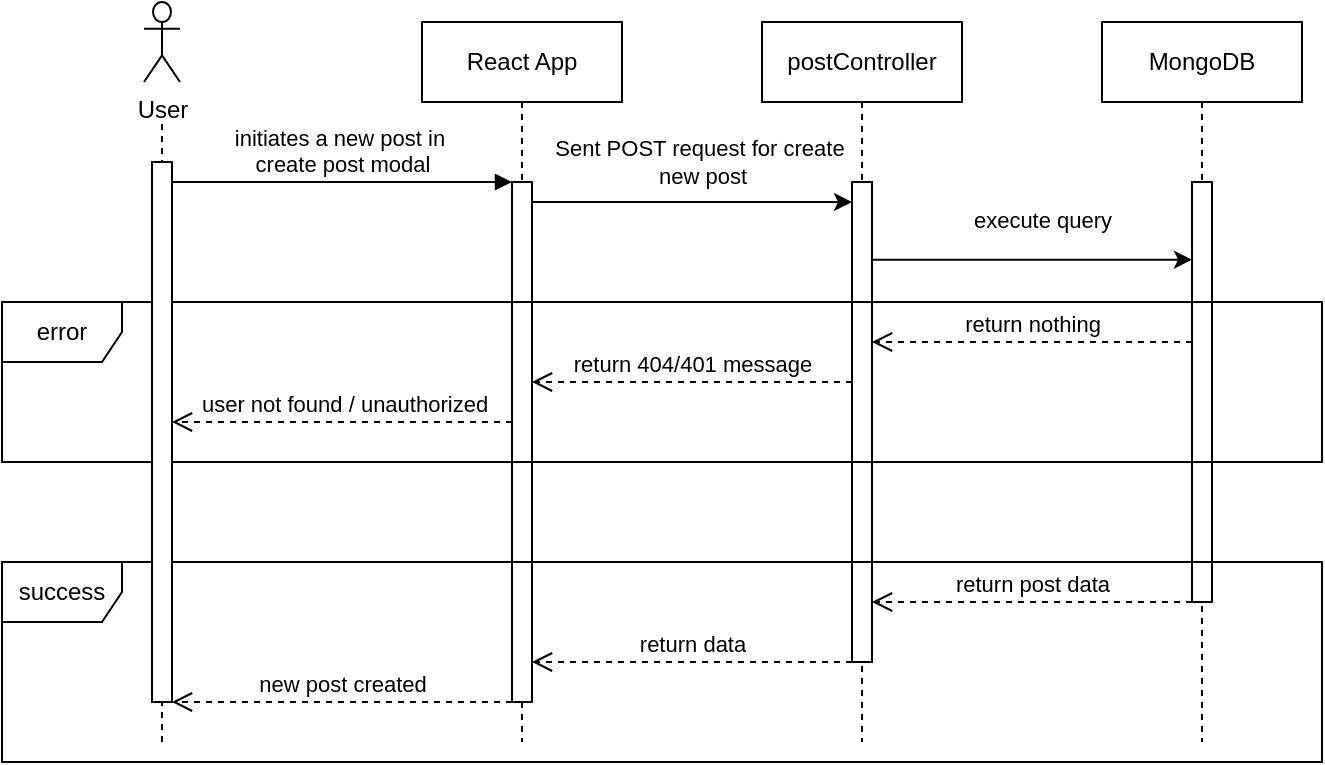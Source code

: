 <mxfile version="24.6.4" type="device">
  <diagram name="Page-1" id="2YBvvXClWsGukQMizWep">
    <mxGraphModel dx="829" dy="523" grid="1" gridSize="10" guides="1" tooltips="1" connect="1" arrows="1" fold="1" page="1" pageScale="1" pageWidth="850" pageHeight="1100" math="0" shadow="0">
      <root>
        <mxCell id="0" />
        <mxCell id="1" parent="0" />
        <mxCell id="aM9ryv3xv72pqoxQDRHE-5" value="React App" style="shape=umlLifeline;perimeter=lifelinePerimeter;whiteSpace=wrap;html=1;container=0;dropTarget=0;collapsible=0;recursiveResize=0;outlineConnect=0;portConstraint=eastwest;newEdgeStyle={&quot;edgeStyle&quot;:&quot;elbowEdgeStyle&quot;,&quot;elbow&quot;:&quot;vertical&quot;,&quot;curved&quot;:0,&quot;rounded&quot;:0};" parent="1" vertex="1">
          <mxGeometry x="280" y="30" width="100" height="360" as="geometry" />
        </mxCell>
        <mxCell id="aM9ryv3xv72pqoxQDRHE-6" value="" style="html=1;points=[];perimeter=orthogonalPerimeter;outlineConnect=0;targetShapes=umlLifeline;portConstraint=eastwest;newEdgeStyle={&quot;edgeStyle&quot;:&quot;elbowEdgeStyle&quot;,&quot;elbow&quot;:&quot;vertical&quot;,&quot;curved&quot;:0,&quot;rounded&quot;:0};" parent="aM9ryv3xv72pqoxQDRHE-5" vertex="1">
          <mxGeometry x="45" y="80" width="10" height="260" as="geometry" />
        </mxCell>
        <mxCell id="aM9ryv3xv72pqoxQDRHE-7" value="initiates a new post in&amp;nbsp;&lt;div&gt;create post modal&lt;/div&gt;" style="html=1;verticalAlign=bottom;endArrow=block;edgeStyle=elbowEdgeStyle;elbow=vertical;curved=0;rounded=0;" parent="1" source="aM9ryv3xv72pqoxQDRHE-2" target="aM9ryv3xv72pqoxQDRHE-6" edge="1">
          <mxGeometry relative="1" as="geometry">
            <mxPoint x="255" y="120" as="sourcePoint" />
            <Array as="points">
              <mxPoint x="240" y="110" />
            </Array>
            <mxPoint as="offset" />
          </mxGeometry>
        </mxCell>
        <mxCell id="9WFBI-cjUFCwiSQ7iCQD-1" value="postController" style="shape=umlLifeline;perimeter=lifelinePerimeter;whiteSpace=wrap;html=1;container=0;dropTarget=0;collapsible=0;recursiveResize=0;outlineConnect=0;portConstraint=eastwest;newEdgeStyle={&quot;edgeStyle&quot;:&quot;elbowEdgeStyle&quot;,&quot;elbow&quot;:&quot;vertical&quot;,&quot;curved&quot;:0,&quot;rounded&quot;:0};" parent="1" vertex="1">
          <mxGeometry x="450" y="30" width="100" height="360" as="geometry" />
        </mxCell>
        <mxCell id="9WFBI-cjUFCwiSQ7iCQD-2" value="" style="html=1;points=[];perimeter=orthogonalPerimeter;outlineConnect=0;targetShapes=umlLifeline;portConstraint=eastwest;newEdgeStyle={&quot;edgeStyle&quot;:&quot;elbowEdgeStyle&quot;,&quot;elbow&quot;:&quot;vertical&quot;,&quot;curved&quot;:0,&quot;rounded&quot;:0};" parent="9WFBI-cjUFCwiSQ7iCQD-1" vertex="1">
          <mxGeometry x="45" y="80" width="10" height="240" as="geometry" />
        </mxCell>
        <mxCell id="9WFBI-cjUFCwiSQ7iCQD-3" value="MongoDB" style="shape=umlLifeline;perimeter=lifelinePerimeter;whiteSpace=wrap;html=1;container=0;dropTarget=0;collapsible=0;recursiveResize=0;outlineConnect=0;portConstraint=eastwest;newEdgeStyle={&quot;edgeStyle&quot;:&quot;elbowEdgeStyle&quot;,&quot;elbow&quot;:&quot;vertical&quot;,&quot;curved&quot;:0,&quot;rounded&quot;:0};" parent="1" vertex="1">
          <mxGeometry x="620" y="30" width="100" height="360" as="geometry" />
        </mxCell>
        <mxCell id="9WFBI-cjUFCwiSQ7iCQD-4" value="" style="html=1;points=[];perimeter=orthogonalPerimeter;outlineConnect=0;targetShapes=umlLifeline;portConstraint=eastwest;newEdgeStyle={&quot;edgeStyle&quot;:&quot;elbowEdgeStyle&quot;,&quot;elbow&quot;:&quot;vertical&quot;,&quot;curved&quot;:0,&quot;rounded&quot;:0};" parent="9WFBI-cjUFCwiSQ7iCQD-3" vertex="1">
          <mxGeometry x="45" y="80" width="10" height="210" as="geometry" />
        </mxCell>
        <mxCell id="9WFBI-cjUFCwiSQ7iCQD-6" value="" style="endArrow=classic;html=1;rounded=0;" parent="1" edge="1">
          <mxGeometry relative="1" as="geometry">
            <mxPoint x="335" y="120" as="sourcePoint" />
            <mxPoint x="495" y="120" as="targetPoint" />
          </mxGeometry>
        </mxCell>
        <mxCell id="9WFBI-cjUFCwiSQ7iCQD-7" value="Sent POST request for create&amp;nbsp;&lt;div&gt;new post&lt;/div&gt;" style="edgeLabel;resizable=0;html=1;;align=center;verticalAlign=middle;" parent="9WFBI-cjUFCwiSQ7iCQD-6" connectable="0" vertex="1">
          <mxGeometry relative="1" as="geometry">
            <mxPoint x="5" y="-20" as="offset" />
          </mxGeometry>
        </mxCell>
        <mxCell id="9WFBI-cjUFCwiSQ7iCQD-9" value="" style="endArrow=classic;html=1;rounded=0;" parent="1" edge="1">
          <mxGeometry relative="1" as="geometry">
            <mxPoint x="505" y="148.82" as="sourcePoint" />
            <mxPoint x="665" y="148.82" as="targetPoint" />
          </mxGeometry>
        </mxCell>
        <mxCell id="9WFBI-cjUFCwiSQ7iCQD-10" value="execute query" style="edgeLabel;resizable=0;html=1;;align=center;verticalAlign=middle;" parent="9WFBI-cjUFCwiSQ7iCQD-9" connectable="0" vertex="1">
          <mxGeometry relative="1" as="geometry">
            <mxPoint x="5" y="-20" as="offset" />
          </mxGeometry>
        </mxCell>
        <mxCell id="9WFBI-cjUFCwiSQ7iCQD-19" value="user not found / unauthorized" style="html=1;verticalAlign=bottom;endArrow=open;dashed=1;endSize=8;edgeStyle=elbowEdgeStyle;elbow=vertical;curved=0;rounded=0;" parent="1" edge="1">
          <mxGeometry x="-0.004" relative="1" as="geometry">
            <mxPoint x="155" y="230" as="targetPoint" />
            <Array as="points">
              <mxPoint x="250" y="230" />
            </Array>
            <mxPoint x="325" y="230" as="sourcePoint" />
            <mxPoint as="offset" />
          </mxGeometry>
        </mxCell>
        <mxCell id="9WFBI-cjUFCwiSQ7iCQD-20" value="return nothing" style="html=1;verticalAlign=bottom;endArrow=open;dashed=1;endSize=8;edgeStyle=elbowEdgeStyle;elbow=horizontal;curved=0;rounded=0;" parent="1" edge="1">
          <mxGeometry relative="1" as="geometry">
            <mxPoint x="505" y="190" as="targetPoint" />
            <Array as="points">
              <mxPoint x="580" y="189.69" />
            </Array>
            <mxPoint x="665" y="190" as="sourcePoint" />
            <mxPoint as="offset" />
          </mxGeometry>
        </mxCell>
        <mxCell id="9WFBI-cjUFCwiSQ7iCQD-21" value="return 404/401 message" style="html=1;verticalAlign=bottom;endArrow=open;dashed=1;endSize=8;edgeStyle=elbowEdgeStyle;elbow=vertical;curved=0;rounded=0;" parent="1" edge="1">
          <mxGeometry relative="1" as="geometry">
            <mxPoint x="335" y="210" as="targetPoint" />
            <Array as="points">
              <mxPoint x="335" y="210" />
            </Array>
            <mxPoint x="495" y="210" as="sourcePoint" />
            <mxPoint as="offset" />
          </mxGeometry>
        </mxCell>
        <mxCell id="9WFBI-cjUFCwiSQ7iCQD-22" value="error" style="shape=umlFrame;whiteSpace=wrap;html=1;pointerEvents=0;" parent="1" vertex="1">
          <mxGeometry x="70" y="170" width="660" height="80" as="geometry" />
        </mxCell>
        <mxCell id="9WFBI-cjUFCwiSQ7iCQD-23" value="success" style="shape=umlFrame;whiteSpace=wrap;html=1;pointerEvents=0;" parent="1" vertex="1">
          <mxGeometry x="70" y="300" width="660" height="100" as="geometry" />
        </mxCell>
        <mxCell id="9WFBI-cjUFCwiSQ7iCQD-24" value="return post data" style="html=1;verticalAlign=bottom;endArrow=open;dashed=1;endSize=8;edgeStyle=elbowEdgeStyle;elbow=vertical;curved=0;rounded=0;" parent="1" edge="1">
          <mxGeometry relative="1" as="geometry">
            <mxPoint x="505" y="320" as="targetPoint" />
            <Array as="points">
              <mxPoint x="600" y="320" />
            </Array>
            <mxPoint x="665" y="320" as="sourcePoint" />
            <mxPoint as="offset" />
          </mxGeometry>
        </mxCell>
        <mxCell id="9WFBI-cjUFCwiSQ7iCQD-25" value="return data" style="html=1;verticalAlign=bottom;endArrow=open;dashed=1;endSize=8;edgeStyle=elbowEdgeStyle;elbow=vertical;curved=0;rounded=0;" parent="1" edge="1">
          <mxGeometry relative="1" as="geometry">
            <mxPoint x="335" y="350" as="targetPoint" />
            <Array as="points">
              <mxPoint x="380" y="350" />
              <mxPoint x="340" y="350" />
            </Array>
            <mxPoint x="495" y="350" as="sourcePoint" />
            <mxPoint as="offset" />
          </mxGeometry>
        </mxCell>
        <mxCell id="9WFBI-cjUFCwiSQ7iCQD-26" value="new post created" style="html=1;verticalAlign=bottom;endArrow=open;dashed=1;endSize=8;edgeStyle=elbowEdgeStyle;elbow=vertical;curved=0;rounded=0;" parent="1" edge="1">
          <mxGeometry relative="1" as="geometry">
            <mxPoint x="155" y="370" as="targetPoint" />
            <Array as="points">
              <mxPoint x="180" y="370" />
            </Array>
            <mxPoint x="325" y="370" as="sourcePoint" />
            <mxPoint as="offset" />
          </mxGeometry>
        </mxCell>
        <mxCell id="YOxJo3DkMGZ2Nsro89oU-1" value="" style="group" vertex="1" connectable="0" parent="1">
          <mxGeometry x="141" y="20" width="18" height="370" as="geometry" />
        </mxCell>
        <mxCell id="YOxJo3DkMGZ2Nsro89oU-2" value="" style="endArrow=none;dashed=1;html=1;rounded=0;" edge="1" parent="YOxJo3DkMGZ2Nsro89oU-1">
          <mxGeometry width="50" height="50" relative="1" as="geometry">
            <mxPoint x="9" y="370" as="sourcePoint" />
            <mxPoint x="9" y="60" as="targetPoint" />
          </mxGeometry>
        </mxCell>
        <mxCell id="YOxJo3DkMGZ2Nsro89oU-3" value="User" style="shape=umlActor;verticalLabelPosition=bottom;verticalAlign=top;html=1;outlineConnect=0;" vertex="1" parent="YOxJo3DkMGZ2Nsro89oU-1">
          <mxGeometry width="18" height="40" as="geometry" />
        </mxCell>
        <mxCell id="aM9ryv3xv72pqoxQDRHE-2" value="" style="html=1;points=[];perimeter=orthogonalPerimeter;outlineConnect=0;targetShapes=umlLifeline;portConstraint=eastwest;newEdgeStyle={&quot;edgeStyle&quot;:&quot;elbowEdgeStyle&quot;,&quot;elbow&quot;:&quot;vertical&quot;,&quot;curved&quot;:0,&quot;rounded&quot;:0};" parent="1" vertex="1">
          <mxGeometry x="145" y="100" width="10" height="270" as="geometry" />
        </mxCell>
      </root>
    </mxGraphModel>
  </diagram>
</mxfile>
